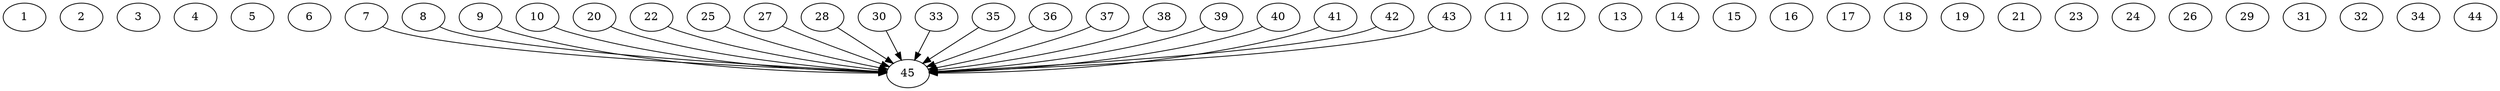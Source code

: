// DAG automatically generated by daggen at Thu Oct  3 14:07:23 2019
// ./daggen --dot -n 45 --ccr 0.4 --fat 0.9 --regular 0.5 --density 0.5 --mindata 5242880 --maxdata 52428800 
digraph G {
  1 [size="60984320", alpha="0.16", expect_size="24393728"] 
  2 [size="107924480", alpha="0.06", expect_size="43169792"] 
  3 [size="38740480", alpha="0.07", expect_size="15496192"] 
  4 [size="103352320", alpha="0.11", expect_size="41340928"] 
  5 [size="121064960", alpha="0.15", expect_size="48425984"] 
  6 [size="76600320", alpha="0.15", expect_size="30640128"] 
  7 [size="85301760", alpha="0.09", expect_size="34120704"] 
  7 -> 45 [size ="34120704"]
  8 [size="62169600", alpha="0.09", expect_size="24867840"] 
  8 -> 45 [size ="24867840"]
  9 [size="20062720", alpha="0.19", expect_size="8025088"] 
  9 -> 45 [size ="8025088"]
  10 [size="117104640", alpha="0.19", expect_size="46841856"] 
  10 -> 45 [size ="46841856"]
  11 [size="81041920", alpha="0.18", expect_size="32416768"] 
  12 [size="57520640", alpha="0.19", expect_size="23008256"] 
  13 [size="91077120", alpha="0.09", expect_size="36430848"] 
  14 [size="15531520", alpha="0.08", expect_size="6212608"] 
  15 [size="79352320", alpha="0.04", expect_size="31740928"] 
  16 [size="51973120", alpha="0.07", expect_size="20789248"] 
  17 [size="20638720", alpha="0.15", expect_size="8255488"] 
  18 [size="74854400", alpha="0.05", expect_size="29941760"] 
  19 [size="125726720", alpha="0.14", expect_size="50290688"] 
  20 [size="122378240", alpha="0.18", expect_size="48951296"] 
  20 -> 45 [size ="48951296"]
  21 [size="116418560", alpha="0.10", expect_size="46567424"] 
  22 [size="106775040", alpha="0.18", expect_size="42710016"] 
  22 -> 45 [size ="42710016"]
  23 [size="102883840", alpha="0.10", expect_size="41153536"] 
  24 [size="35845120", alpha="0.17", expect_size="14338048"] 
  25 [size="85790720", alpha="0.03", expect_size="34316288"] 
  25 -> 45 [size ="34316288"]
  26 [size="107993600", alpha="0.20", expect_size="43197440"] 
  27 [size="33894400", alpha="0.09", expect_size="13557760"] 
  27 -> 45 [size ="13557760"]
  28 [size="121121280", alpha="0.06", expect_size="48448512"] 
  28 -> 45 [size ="48448512"]
  29 [size="33794560", alpha="0.04", expect_size="13517824"] 
  30 [size="116940800", alpha="0.00", expect_size="46776320"] 
  30 -> 45 [size ="46776320"]
  31 [size="103966720", alpha="0.08", expect_size="41586688"] 
  32 [size="42746880", alpha="0.03", expect_size="17098752"] 
  33 [size="28103680", alpha="0.11", expect_size="11241472"] 
  33 -> 45 [size ="11241472"]
  34 [size="85670400", alpha="0.20", expect_size="34268160"] 
  35 [size="69767680", alpha="0.19", expect_size="27907072"] 
  35 -> 45 [size ="27907072"]
  36 [size="88348160", alpha="0.06", expect_size="35339264"] 
  36 -> 45 [size ="35339264"]
  37 [size="86947840", alpha="0.14", expect_size="34779136"] 
  37 -> 45 [size ="34779136"]
  38 [size="19791360", alpha="0.12", expect_size="7916544"] 
  38 -> 45 [size ="7916544"]
  39 [size="53908480", alpha="0.09", expect_size="21563392"] 
  39 -> 45 [size ="21563392"]
  40 [size="78295040", alpha="0.05", expect_size="31318016"] 
  40 -> 45 [size ="31318016"]
  41 [size="78978560", alpha="0.18", expect_size="31591424"] 
  41 -> 45 [size ="31591424"]
  42 [size="123898880", alpha="0.08", expect_size="49559552"] 
  42 -> 45 [size ="49559552"]
  43 [size="21537280", alpha="0.12", expect_size="8614912"] 
  43 -> 45 [size ="8614912"]
  44 [size="85798400", alpha="0.00", expect_size="34319360"] 
  45 [size="83176960", alpha="0.01", expect_size="33270784"] 
}
